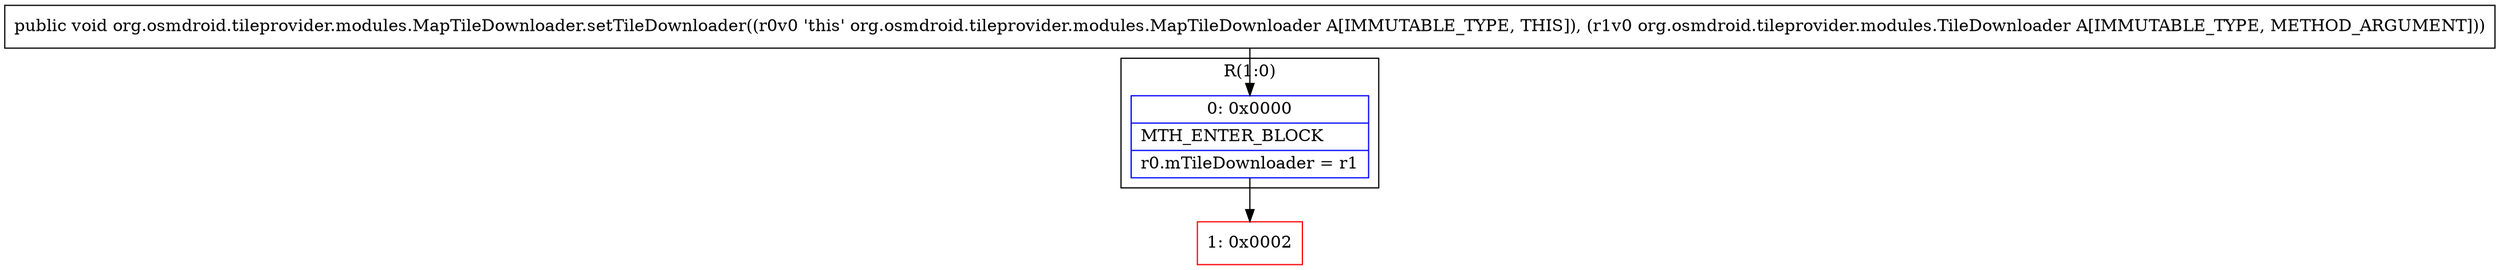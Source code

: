 digraph "CFG fororg.osmdroid.tileprovider.modules.MapTileDownloader.setTileDownloader(Lorg\/osmdroid\/tileprovider\/modules\/TileDownloader;)V" {
subgraph cluster_Region_248715560 {
label = "R(1:0)";
node [shape=record,color=blue];
Node_0 [shape=record,label="{0\:\ 0x0000|MTH_ENTER_BLOCK\l|r0.mTileDownloader = r1\l}"];
}
Node_1 [shape=record,color=red,label="{1\:\ 0x0002}"];
MethodNode[shape=record,label="{public void org.osmdroid.tileprovider.modules.MapTileDownloader.setTileDownloader((r0v0 'this' org.osmdroid.tileprovider.modules.MapTileDownloader A[IMMUTABLE_TYPE, THIS]), (r1v0 org.osmdroid.tileprovider.modules.TileDownloader A[IMMUTABLE_TYPE, METHOD_ARGUMENT])) }"];
MethodNode -> Node_0;
Node_0 -> Node_1;
}

